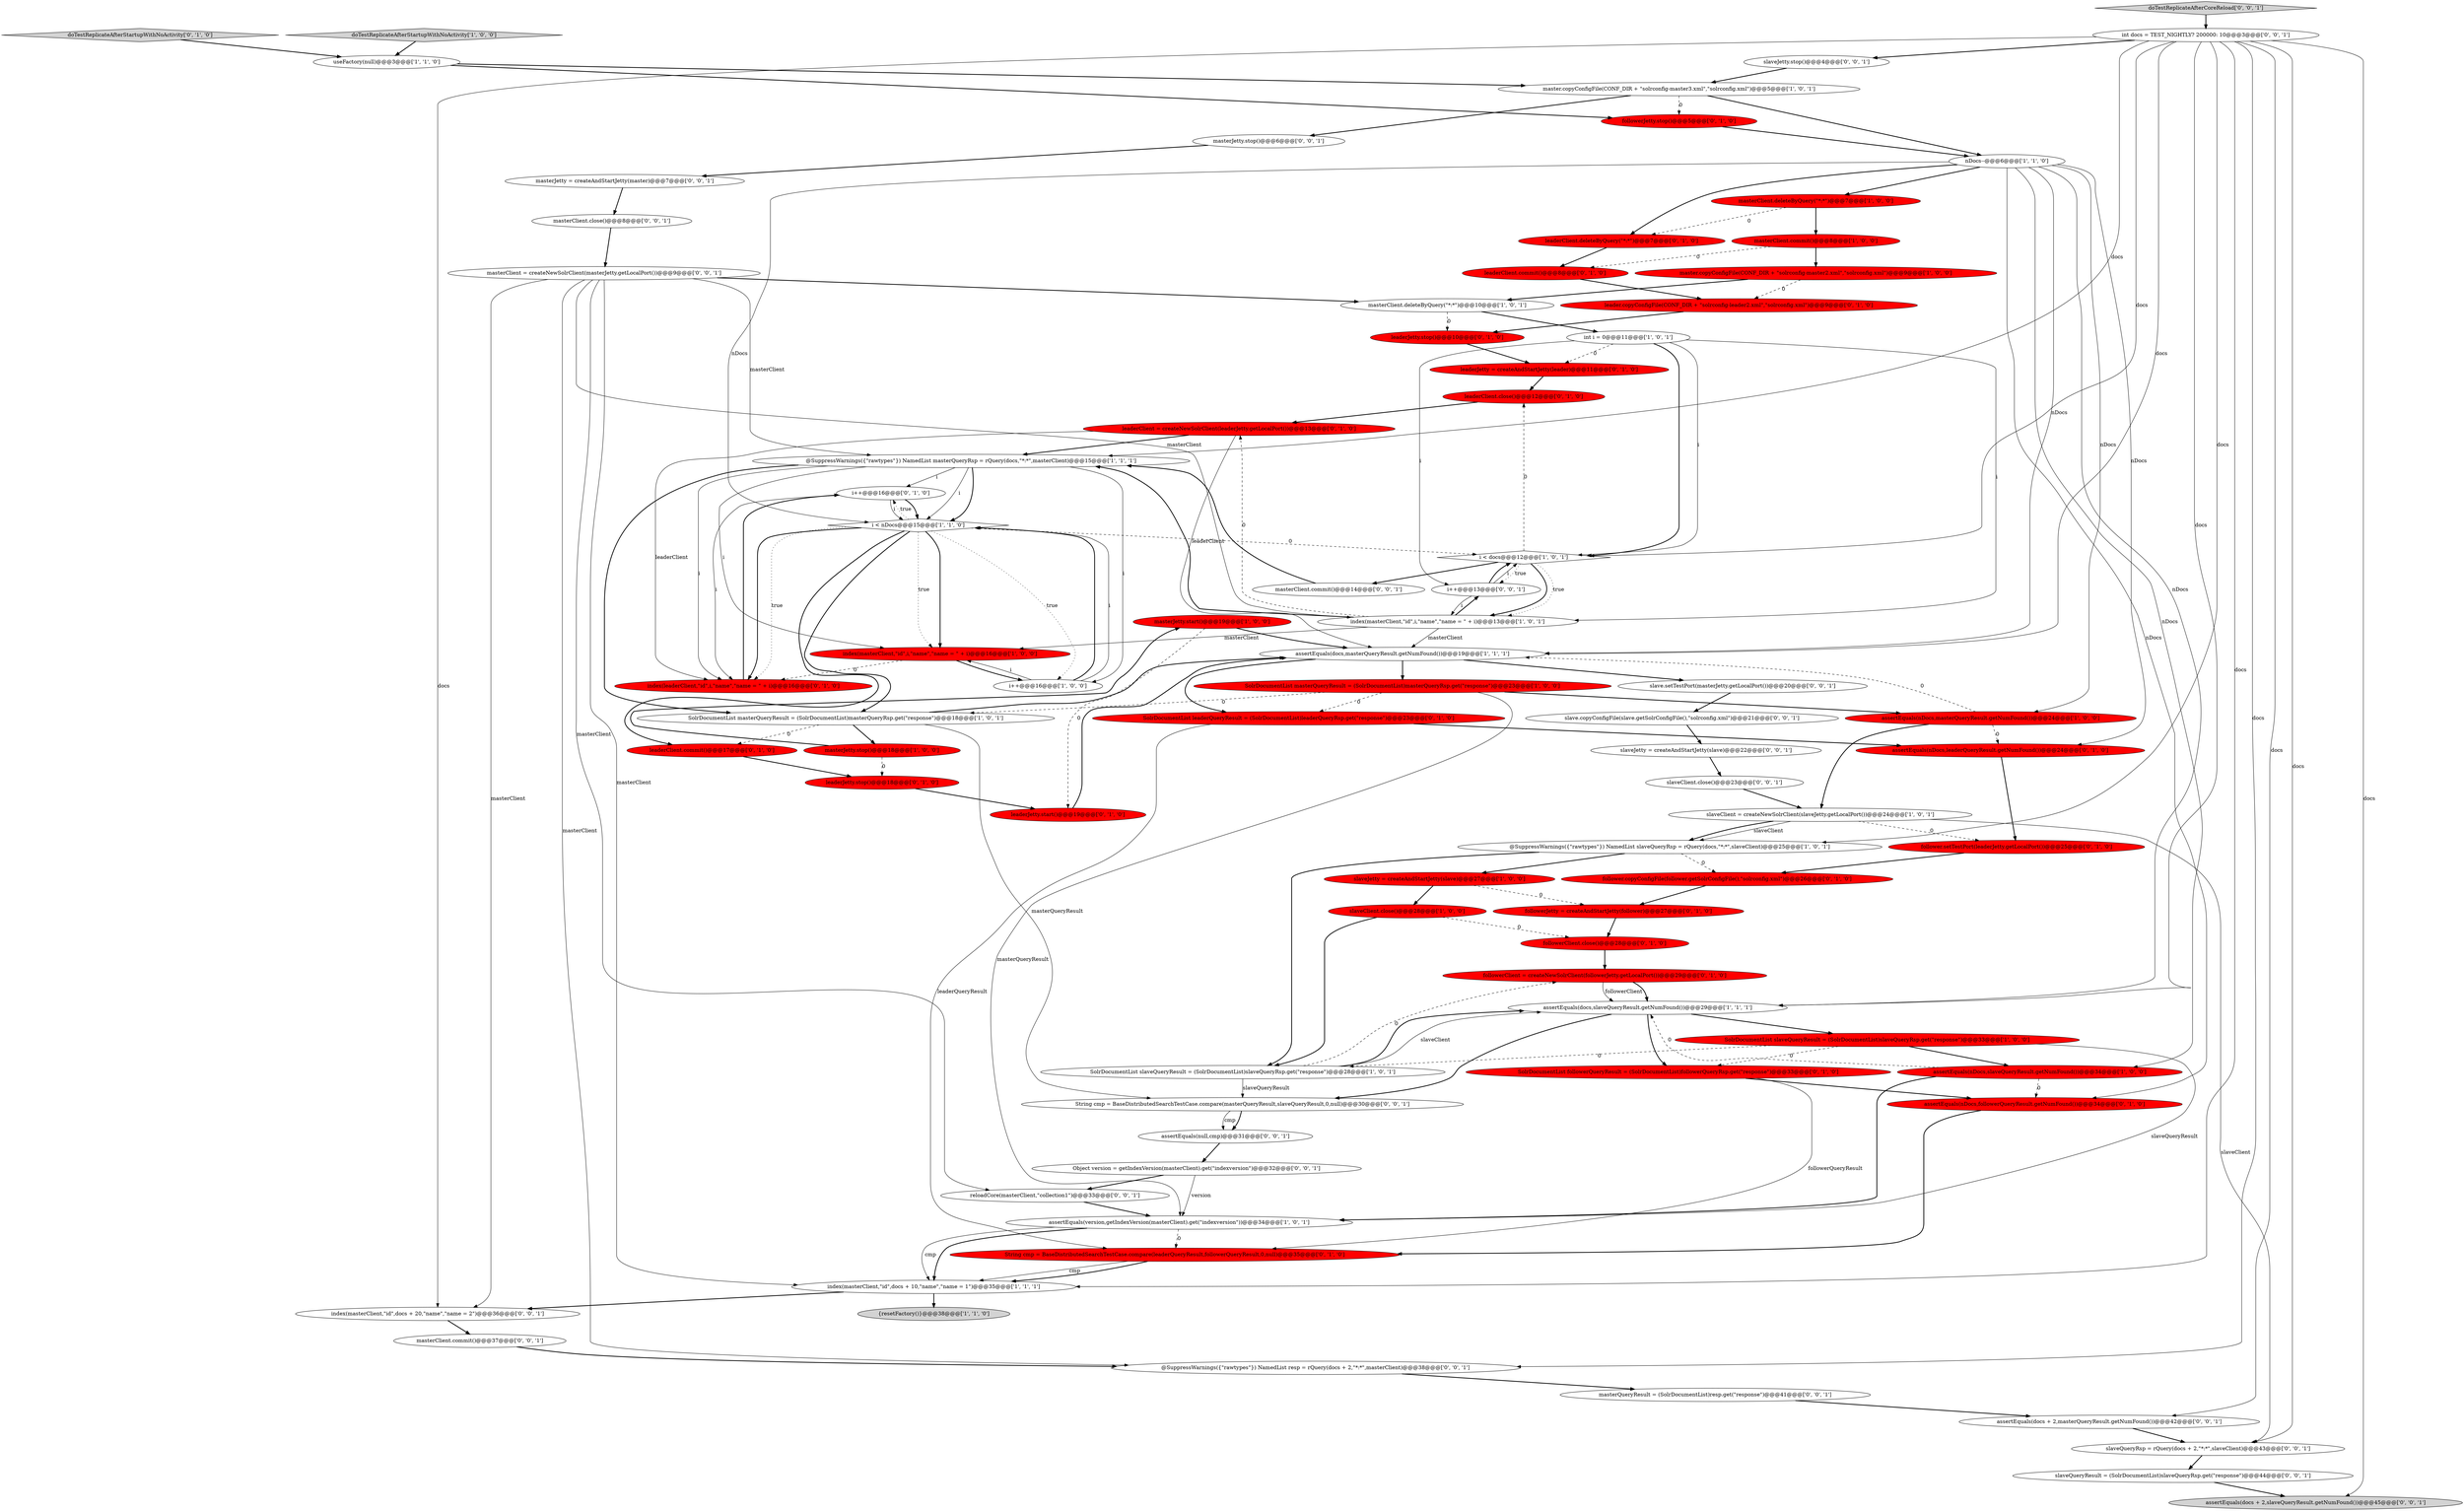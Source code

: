 digraph {
29 [style = filled, label = "masterJetty.start()@@@19@@@['1', '0', '0']", fillcolor = red, shape = ellipse image = "AAA1AAABBB1BBB"];
61 [style = filled, label = "i++@@@13@@@['0', '0', '1']", fillcolor = white, shape = ellipse image = "AAA0AAABBB3BBB"];
75 [style = filled, label = "masterQueryResult = (SolrDocumentList)resp.get(\"response\")@@@41@@@['0', '0', '1']", fillcolor = white, shape = ellipse image = "AAA0AAABBB3BBB"];
50 [style = filled, label = "leaderJetty.stop()@@@10@@@['0', '1', '0']", fillcolor = red, shape = ellipse image = "AAA1AAABBB2BBB"];
16 [style = filled, label = "assertEquals(docs,slaveQueryResult.getNumFound())@@@29@@@['1', '1', '1']", fillcolor = white, shape = ellipse image = "AAA0AAABBB1BBB"];
12 [style = filled, label = "SolrDocumentList masterQueryResult = (SolrDocumentList)masterQueryRsp.get(\"response\")@@@23@@@['1', '0', '0']", fillcolor = red, shape = ellipse image = "AAA1AAABBB1BBB"];
38 [style = filled, label = "followerClient = createNewSolrClient(followerJetty.getLocalPort())@@@29@@@['0', '1', '0']", fillcolor = red, shape = ellipse image = "AAA1AAABBB2BBB"];
54 [style = filled, label = "leaderClient.commit()@@@17@@@['0', '1', '0']", fillcolor = red, shape = ellipse image = "AAA1AAABBB2BBB"];
39 [style = filled, label = "String cmp = BaseDistributedSearchTestCase.compare(leaderQueryResult,followerQueryResult,0,null)@@@35@@@['0', '1', '0']", fillcolor = red, shape = ellipse image = "AAA1AAABBB2BBB"];
78 [style = filled, label = "index(masterClient,\"id\",docs + 20,\"name\",\"name = 2\")@@@36@@@['0', '0', '1']", fillcolor = white, shape = ellipse image = "AAA0AAABBB3BBB"];
3 [style = filled, label = "masterJetty.stop()@@@18@@@['1', '0', '0']", fillcolor = red, shape = ellipse image = "AAA1AAABBB1BBB"];
30 [style = filled, label = "slaveClient.close()@@@28@@@['1', '0', '0']", fillcolor = red, shape = ellipse image = "AAA1AAABBB1BBB"];
69 [style = filled, label = "slaveJetty.stop()@@@4@@@['0', '0', '1']", fillcolor = white, shape = ellipse image = "AAA0AAABBB3BBB"];
63 [style = filled, label = "assertEquals(null,cmp)@@@31@@@['0', '0', '1']", fillcolor = white, shape = ellipse image = "AAA0AAABBB3BBB"];
13 [style = filled, label = "master.copyConfigFile(CONF_DIR + \"solrconfig-master3.xml\",\"solrconfig.xml\")@@@5@@@['1', '0', '1']", fillcolor = white, shape = ellipse image = "AAA0AAABBB1BBB"];
4 [style = filled, label = "assertEquals(nDocs,masterQueryResult.getNumFound())@@@24@@@['1', '0', '0']", fillcolor = red, shape = ellipse image = "AAA1AAABBB1BBB"];
65 [style = filled, label = "assertEquals(docs + 2,slaveQueryResult.getNumFound())@@@45@@@['0', '0', '1']", fillcolor = lightgray, shape = ellipse image = "AAA0AAABBB3BBB"];
15 [style = filled, label = "i < docs@@@12@@@['1', '0', '1']", fillcolor = white, shape = diamond image = "AAA0AAABBB1BBB"];
2 [style = filled, label = "master.copyConfigFile(CONF_DIR + \"solrconfig-master2.xml\",\"solrconfig.xml\")@@@9@@@['1', '0', '0']", fillcolor = red, shape = ellipse image = "AAA1AAABBB1BBB"];
7 [style = filled, label = "slaveClient = createNewSolrClient(slaveJetty.getLocalPort())@@@24@@@['1', '0', '1']", fillcolor = white, shape = ellipse image = "AAA0AAABBB1BBB"];
34 [style = filled, label = "follower.setTestPort(leaderJetty.getLocalPort())@@@25@@@['0', '1', '0']", fillcolor = red, shape = ellipse image = "AAA1AAABBB2BBB"];
37 [style = filled, label = "leaderClient = createNewSolrClient(leaderJetty.getLocalPort())@@@13@@@['0', '1', '0']", fillcolor = red, shape = ellipse image = "AAA1AAABBB2BBB"];
55 [style = filled, label = "doTestReplicateAfterStartupWithNoActivity['0', '1', '0']", fillcolor = lightgray, shape = diamond image = "AAA0AAABBB2BBB"];
66 [style = filled, label = "slaveJetty = createAndStartJetty(slave)@@@22@@@['0', '0', '1']", fillcolor = white, shape = ellipse image = "AAA0AAABBB3BBB"];
41 [style = filled, label = "followerJetty = createAndStartJetty(follower)@@@27@@@['0', '1', '0']", fillcolor = red, shape = ellipse image = "AAA1AAABBB2BBB"];
53 [style = filled, label = "assertEquals(nDocs,leaderQueryResult.getNumFound())@@@24@@@['0', '1', '0']", fillcolor = red, shape = ellipse image = "AAA1AAABBB2BBB"];
77 [style = filled, label = "int docs = TEST_NIGHTLY? 200000: 10@@@3@@@['0', '0', '1']", fillcolor = white, shape = ellipse image = "AAA0AAABBB3BBB"];
18 [style = filled, label = "SolrDocumentList slaveQueryResult = (SolrDocumentList)slaveQueryRsp.get(\"response\")@@@33@@@['1', '0', '0']", fillcolor = red, shape = ellipse image = "AAA1AAABBB1BBB"];
22 [style = filled, label = "@SuppressWarnings({\"rawtypes\"}) NamedList masterQueryRsp = rQuery(docs,\"*:*\",masterClient)@@@15@@@['1', '1', '1']", fillcolor = white, shape = ellipse image = "AAA0AAABBB1BBB"];
46 [style = filled, label = "leaderClient.deleteByQuery(\"*:*\")@@@7@@@['0', '1', '0']", fillcolor = red, shape = ellipse image = "AAA1AAABBB2BBB"];
68 [style = filled, label = "masterJetty = createAndStartJetty(master)@@@7@@@['0', '0', '1']", fillcolor = white, shape = ellipse image = "AAA0AAABBB3BBB"];
73 [style = filled, label = "doTestReplicateAfterCoreReload['0', '0', '1']", fillcolor = lightgray, shape = diamond image = "AAA0AAABBB3BBB"];
32 [style = filled, label = "followerClient.close()@@@28@@@['0', '1', '0']", fillcolor = red, shape = ellipse image = "AAA1AAABBB2BBB"];
71 [style = filled, label = "masterClient.commit()@@@14@@@['0', '0', '1']", fillcolor = white, shape = ellipse image = "AAA0AAABBB3BBB"];
76 [style = filled, label = "masterClient = createNewSolrClient(masterJetty.getLocalPort())@@@9@@@['0', '0', '1']", fillcolor = white, shape = ellipse image = "AAA0AAABBB3BBB"];
47 [style = filled, label = "SolrDocumentList leaderQueryResult = (SolrDocumentList)leaderQueryRsp.get(\"response\")@@@23@@@['0', '1', '0']", fillcolor = red, shape = ellipse image = "AAA1AAABBB2BBB"];
51 [style = filled, label = "leaderJetty = createAndStartJetty(leader)@@@11@@@['0', '1', '0']", fillcolor = red, shape = ellipse image = "AAA1AAABBB2BBB"];
62 [style = filled, label = "slaveClient.close()@@@23@@@['0', '0', '1']", fillcolor = white, shape = ellipse image = "AAA0AAABBB3BBB"];
21 [style = filled, label = "SolrDocumentList slaveQueryResult = (SolrDocumentList)slaveQueryRsp.get(\"response\")@@@28@@@['1', '0', '1']", fillcolor = white, shape = ellipse image = "AAA0AAABBB1BBB"];
26 [style = filled, label = "SolrDocumentList masterQueryResult = (SolrDocumentList)masterQueryRsp.get(\"response\")@@@18@@@['1', '0', '1']", fillcolor = white, shape = ellipse image = "AAA0AAABBB1BBB"];
0 [style = filled, label = "{resetFactory()}@@@38@@@['1', '1', '0']", fillcolor = lightgray, shape = ellipse image = "AAA0AAABBB1BBB"];
40 [style = filled, label = "i++@@@16@@@['0', '1', '0']", fillcolor = white, shape = ellipse image = "AAA0AAABBB2BBB"];
64 [style = filled, label = "reloadCore(masterClient,\"collection1\")@@@33@@@['0', '0', '1']", fillcolor = white, shape = ellipse image = "AAA0AAABBB3BBB"];
60 [style = filled, label = "masterClient.close()@@@8@@@['0', '0', '1']", fillcolor = white, shape = ellipse image = "AAA0AAABBB3BBB"];
27 [style = filled, label = "assertEquals(version,getIndexVersion(masterClient).get(\"indexversion\"))@@@34@@@['1', '0', '1']", fillcolor = white, shape = ellipse image = "AAA0AAABBB1BBB"];
19 [style = filled, label = "doTestReplicateAfterStartupWithNoActivity['1', '0', '0']", fillcolor = lightgray, shape = diamond image = "AAA0AAABBB1BBB"];
70 [style = filled, label = "slaveQueryResult = (SolrDocumentList)slaveQueryRsp.get(\"response\")@@@44@@@['0', '0', '1']", fillcolor = white, shape = ellipse image = "AAA0AAABBB3BBB"];
11 [style = filled, label = "index(masterClient,\"id\",i,\"name\",\"name = \" + i)@@@13@@@['1', '0', '1']", fillcolor = white, shape = ellipse image = "AAA0AAABBB1BBB"];
25 [style = filled, label = "index(masterClient,\"id\",i,\"name\",\"name = \" + i)@@@16@@@['1', '0', '0']", fillcolor = red, shape = ellipse image = "AAA1AAABBB1BBB"];
8 [style = filled, label = "assertEquals(docs,masterQueryResult.getNumFound())@@@19@@@['1', '1', '1']", fillcolor = white, shape = ellipse image = "AAA0AAABBB1BBB"];
17 [style = filled, label = "useFactory(null)@@@3@@@['1', '1', '0']", fillcolor = white, shape = ellipse image = "AAA0AAABBB1BBB"];
5 [style = filled, label = "assertEquals(nDocs,slaveQueryResult.getNumFound())@@@34@@@['1', '0', '0']", fillcolor = red, shape = ellipse image = "AAA1AAABBB1BBB"];
42 [style = filled, label = "leaderClient.commit()@@@8@@@['0', '1', '0']", fillcolor = red, shape = ellipse image = "AAA1AAABBB2BBB"];
43 [style = filled, label = "assertEquals(nDocs,followerQueryResult.getNumFound())@@@34@@@['0', '1', '0']", fillcolor = red, shape = ellipse image = "AAA1AAABBB2BBB"];
14 [style = filled, label = "nDocs--@@@6@@@['1', '1', '0']", fillcolor = white, shape = ellipse image = "AAA0AAABBB1BBB"];
24 [style = filled, label = "masterClient.deleteByQuery(\"*:*\")@@@10@@@['1', '0', '1']", fillcolor = white, shape = ellipse image = "AAA0AAABBB1BBB"];
36 [style = filled, label = "leader.copyConfigFile(CONF_DIR + \"solrconfig-leader2.xml\",\"solrconfig.xml\")@@@9@@@['0', '1', '0']", fillcolor = red, shape = ellipse image = "AAA1AAABBB2BBB"];
57 [style = filled, label = "@SuppressWarnings({\"rawtypes\"}) NamedList resp = rQuery(docs + 2,\"*:*\",masterClient)@@@38@@@['0', '0', '1']", fillcolor = white, shape = ellipse image = "AAA0AAABBB3BBB"];
45 [style = filled, label = "index(leaderClient,\"id\",i,\"name\",\"name = \" + i)@@@16@@@['0', '1', '0']", fillcolor = red, shape = ellipse image = "AAA1AAABBB2BBB"];
6 [style = filled, label = "masterClient.commit()@@@8@@@['1', '0', '0']", fillcolor = red, shape = ellipse image = "AAA1AAABBB1BBB"];
33 [style = filled, label = "SolrDocumentList followerQueryResult = (SolrDocumentList)followerQueryRsp.get(\"response\")@@@33@@@['0', '1', '0']", fillcolor = red, shape = ellipse image = "AAA1AAABBB2BBB"];
74 [style = filled, label = "masterJetty.stop()@@@6@@@['0', '0', '1']", fillcolor = white, shape = ellipse image = "AAA0AAABBB3BBB"];
79 [style = filled, label = "slave.copyConfigFile(slave.getSolrConfigFile(),\"solrconfig.xml\")@@@21@@@['0', '0', '1']", fillcolor = white, shape = ellipse image = "AAA0AAABBB3BBB"];
44 [style = filled, label = "leaderClient.close()@@@12@@@['0', '1', '0']", fillcolor = red, shape = ellipse image = "AAA1AAABBB2BBB"];
1 [style = filled, label = "@SuppressWarnings({\"rawtypes\"}) NamedList slaveQueryRsp = rQuery(docs,\"*:*\",slaveClient)@@@25@@@['1', '0', '1']", fillcolor = white, shape = ellipse image = "AAA0AAABBB1BBB"];
48 [style = filled, label = "leaderJetty.start()@@@19@@@['0', '1', '0']", fillcolor = red, shape = ellipse image = "AAA1AAABBB2BBB"];
31 [style = filled, label = "int i = 0@@@11@@@['1', '0', '1']", fillcolor = white, shape = ellipse image = "AAA0AAABBB1BBB"];
80 [style = filled, label = "String cmp = BaseDistributedSearchTestCase.compare(masterQueryResult,slaveQueryResult,0,null)@@@30@@@['0', '0', '1']", fillcolor = white, shape = ellipse image = "AAA0AAABBB3BBB"];
20 [style = filled, label = "i < nDocs@@@15@@@['1', '1', '0']", fillcolor = white, shape = diamond image = "AAA0AAABBB1BBB"];
58 [style = filled, label = "slave.setTestPort(masterJetty.getLocalPort())@@@20@@@['0', '0', '1']", fillcolor = white, shape = ellipse image = "AAA0AAABBB3BBB"];
28 [style = filled, label = "index(masterClient,\"id\",docs + 10,\"name\",\"name = 1\")@@@35@@@['1', '1', '1']", fillcolor = white, shape = ellipse image = "AAA0AAABBB1BBB"];
52 [style = filled, label = "leaderJetty.stop()@@@18@@@['0', '1', '0']", fillcolor = red, shape = ellipse image = "AAA1AAABBB2BBB"];
59 [style = filled, label = "masterClient.commit()@@@37@@@['0', '0', '1']", fillcolor = white, shape = ellipse image = "AAA0AAABBB3BBB"];
10 [style = filled, label = "masterClient.deleteByQuery(\"*:*\")@@@7@@@['1', '0', '0']", fillcolor = red, shape = ellipse image = "AAA1AAABBB1BBB"];
23 [style = filled, label = "i++@@@16@@@['1', '0', '0']", fillcolor = white, shape = ellipse image = "AAA0AAABBB1BBB"];
35 [style = filled, label = "followerJetty.stop()@@@5@@@['0', '1', '0']", fillcolor = red, shape = ellipse image = "AAA1AAABBB2BBB"];
49 [style = filled, label = "follower.copyConfigFile(follower.getSolrConfigFile(),\"solrconfig.xml\")@@@26@@@['0', '1', '0']", fillcolor = red, shape = ellipse image = "AAA1AAABBB2BBB"];
67 [style = filled, label = "slaveQueryRsp = rQuery(docs + 2,\"*:*\",slaveClient)@@@43@@@['0', '0', '1']", fillcolor = white, shape = ellipse image = "AAA0AAABBB3BBB"];
9 [style = filled, label = "slaveJetty = createAndStartJetty(slave)@@@27@@@['1', '0', '0']", fillcolor = red, shape = ellipse image = "AAA1AAABBB1BBB"];
72 [style = filled, label = "assertEquals(docs + 2,masterQueryResult.getNumFound())@@@42@@@['0', '0', '1']", fillcolor = white, shape = ellipse image = "AAA0AAABBB3BBB"];
56 [style = filled, label = "Object version = getIndexVersion(masterClient).get(\"indexversion\")@@@32@@@['0', '0', '1']", fillcolor = white, shape = ellipse image = "AAA0AAABBB3BBB"];
76->64 [style = solid, label="masterClient"];
55->17 [style = bold, label=""];
77->22 [style = solid, label="docs"];
79->66 [style = bold, label=""];
56->64 [style = bold, label=""];
20->26 [style = bold, label=""];
70->65 [style = bold, label=""];
27->28 [style = bold, label=""];
22->25 [style = solid, label="i"];
26->54 [style = dashed, label="0"];
59->57 [style = bold, label=""];
63->56 [style = bold, label=""];
77->65 [style = solid, label="docs"];
66->62 [style = bold, label=""];
40->20 [style = bold, label=""];
39->28 [style = solid, label="cmp"];
20->40 [style = dotted, label="true"];
30->32 [style = dashed, label="0"];
37->8 [style = solid, label="leaderClient"];
12->26 [style = dashed, label="0"];
21->80 [style = solid, label="slaveQueryResult"];
28->0 [style = bold, label=""];
1->49 [style = dashed, label="0"];
14->43 [style = solid, label="nDocs"];
15->11 [style = bold, label=""];
2->36 [style = dashed, label="0"];
76->78 [style = solid, label="masterClient"];
53->34 [style = bold, label=""];
76->57 [style = solid, label="masterClient"];
1->21 [style = bold, label=""];
62->7 [style = bold, label=""];
76->22 [style = solid, label="masterClient"];
18->21 [style = dashed, label="0"];
14->46 [style = bold, label=""];
8->47 [style = bold, label=""];
15->71 [style = bold, label=""];
21->16 [style = bold, label=""];
14->8 [style = solid, label="nDocs"];
9->41 [style = dashed, label="0"];
11->25 [style = solid, label="masterClient"];
2->24 [style = bold, label=""];
77->67 [style = solid, label="docs"];
13->14 [style = bold, label=""];
26->80 [style = solid, label="masterQueryResult"];
20->45 [style = bold, label=""];
7->34 [style = dashed, label="0"];
18->33 [style = dashed, label="0"];
17->35 [style = bold, label=""];
64->27 [style = bold, label=""];
54->52 [style = bold, label=""];
46->42 [style = bold, label=""];
47->53 [style = bold, label=""];
7->1 [style = solid, label="slaveClient"];
4->53 [style = dashed, label="0"];
41->32 [style = bold, label=""];
7->1 [style = bold, label=""];
47->39 [style = solid, label="leaderQueryResult"];
77->28 [style = solid, label="docs"];
31->51 [style = dashed, label="0"];
51->44 [style = bold, label=""];
14->10 [style = bold, label=""];
77->57 [style = solid, label="docs"];
6->42 [style = dashed, label="0"];
21->16 [style = solid, label="slaveClient"];
31->61 [style = solid, label="i"];
20->25 [style = bold, label=""];
61->11 [style = solid, label="i"];
16->80 [style = bold, label=""];
77->72 [style = solid, label="docs"];
58->79 [style = bold, label=""];
6->2 [style = bold, label=""];
11->8 [style = solid, label="masterClient"];
28->78 [style = bold, label=""];
77->78 [style = solid, label="docs"];
22->20 [style = bold, label=""];
77->8 [style = solid, label="docs"];
16->33 [style = bold, label=""];
14->20 [style = solid, label="nDocs"];
31->15 [style = solid, label="i"];
5->43 [style = dashed, label="0"];
40->45 [style = solid, label="i"];
38->16 [style = solid, label="followerClient"];
52->48 [style = bold, label=""];
12->47 [style = dashed, label="0"];
24->50 [style = dashed, label="0"];
49->41 [style = bold, label=""];
36->50 [style = bold, label=""];
44->37 [style = bold, label=""];
27->28 [style = solid, label="cmp"];
11->61 [style = bold, label=""];
23->25 [style = solid, label="i"];
3->29 [style = bold, label=""];
77->16 [style = solid, label="docs"];
22->26 [style = bold, label=""];
23->20 [style = bold, label=""];
16->18 [style = bold, label=""];
20->25 [style = dotted, label="true"];
13->35 [style = dashed, label="0"];
34->49 [style = bold, label=""];
26->3 [style = bold, label=""];
78->59 [style = bold, label=""];
67->70 [style = bold, label=""];
38->16 [style = bold, label=""];
77->69 [style = bold, label=""];
13->74 [style = bold, label=""];
26->8 [style = bold, label=""];
21->38 [style = dashed, label="0"];
19->17 [style = bold, label=""];
40->20 [style = solid, label="i"];
77->1 [style = solid, label="docs"];
35->14 [style = bold, label=""];
10->6 [style = bold, label=""];
4->7 [style = bold, label=""];
1->9 [style = bold, label=""];
22->23 [style = solid, label="i"];
29->48 [style = dashed, label="0"];
5->16 [style = dashed, label="0"];
10->46 [style = dashed, label="0"];
37->22 [style = bold, label=""];
30->21 [style = bold, label=""];
23->20 [style = solid, label="i"];
14->53 [style = solid, label="nDocs"];
22->45 [style = solid, label="i"];
24->31 [style = bold, label=""];
27->39 [style = dashed, label="0"];
56->27 [style = solid, label="version"];
33->43 [style = bold, label=""];
37->45 [style = solid, label="leaderClient"];
74->68 [style = bold, label=""];
20->23 [style = dotted, label="true"];
15->11 [style = dotted, label="true"];
25->45 [style = dashed, label="0"];
11->22 [style = bold, label=""];
20->54 [style = bold, label=""];
75->72 [style = bold, label=""];
17->13 [style = bold, label=""];
14->16 [style = solid, label="nDocs"];
43->39 [style = bold, label=""];
8->12 [style = bold, label=""];
45->40 [style = bold, label=""];
80->63 [style = bold, label=""];
76->24 [style = bold, label=""];
15->61 [style = dotted, label="true"];
80->63 [style = solid, label="cmp"];
3->52 [style = dashed, label="0"];
68->60 [style = bold, label=""];
29->8 [style = bold, label=""];
12->27 [style = solid, label="masterQueryResult"];
31->11 [style = solid, label="i"];
71->22 [style = bold, label=""];
33->39 [style = solid, label="followerQueryResult"];
8->58 [style = bold, label=""];
25->23 [style = bold, label=""];
60->76 [style = bold, label=""];
14->5 [style = solid, label="nDocs"];
15->44 [style = dashed, label="0"];
9->30 [style = bold, label=""];
42->36 [style = bold, label=""];
48->8 [style = bold, label=""];
57->75 [style = bold, label=""];
7->67 [style = solid, label="slaveClient"];
20->45 [style = dotted, label="true"];
31->15 [style = bold, label=""];
39->28 [style = bold, label=""];
77->15 [style = solid, label="docs"];
22->20 [style = solid, label="i"];
32->38 [style = bold, label=""];
22->40 [style = solid, label="i"];
20->15 [style = dashed, label="0"];
12->4 [style = bold, label=""];
18->27 [style = solid, label="slaveQueryResult"];
61->15 [style = bold, label=""];
76->28 [style = solid, label="masterClient"];
18->5 [style = bold, label=""];
50->51 [style = bold, label=""];
4->8 [style = dashed, label="0"];
72->67 [style = bold, label=""];
61->15 [style = solid, label="i"];
11->37 [style = dashed, label="0"];
76->11 [style = solid, label="masterClient"];
73->77 [style = bold, label=""];
14->4 [style = solid, label="nDocs"];
5->27 [style = bold, label=""];
69->13 [style = bold, label=""];
}
